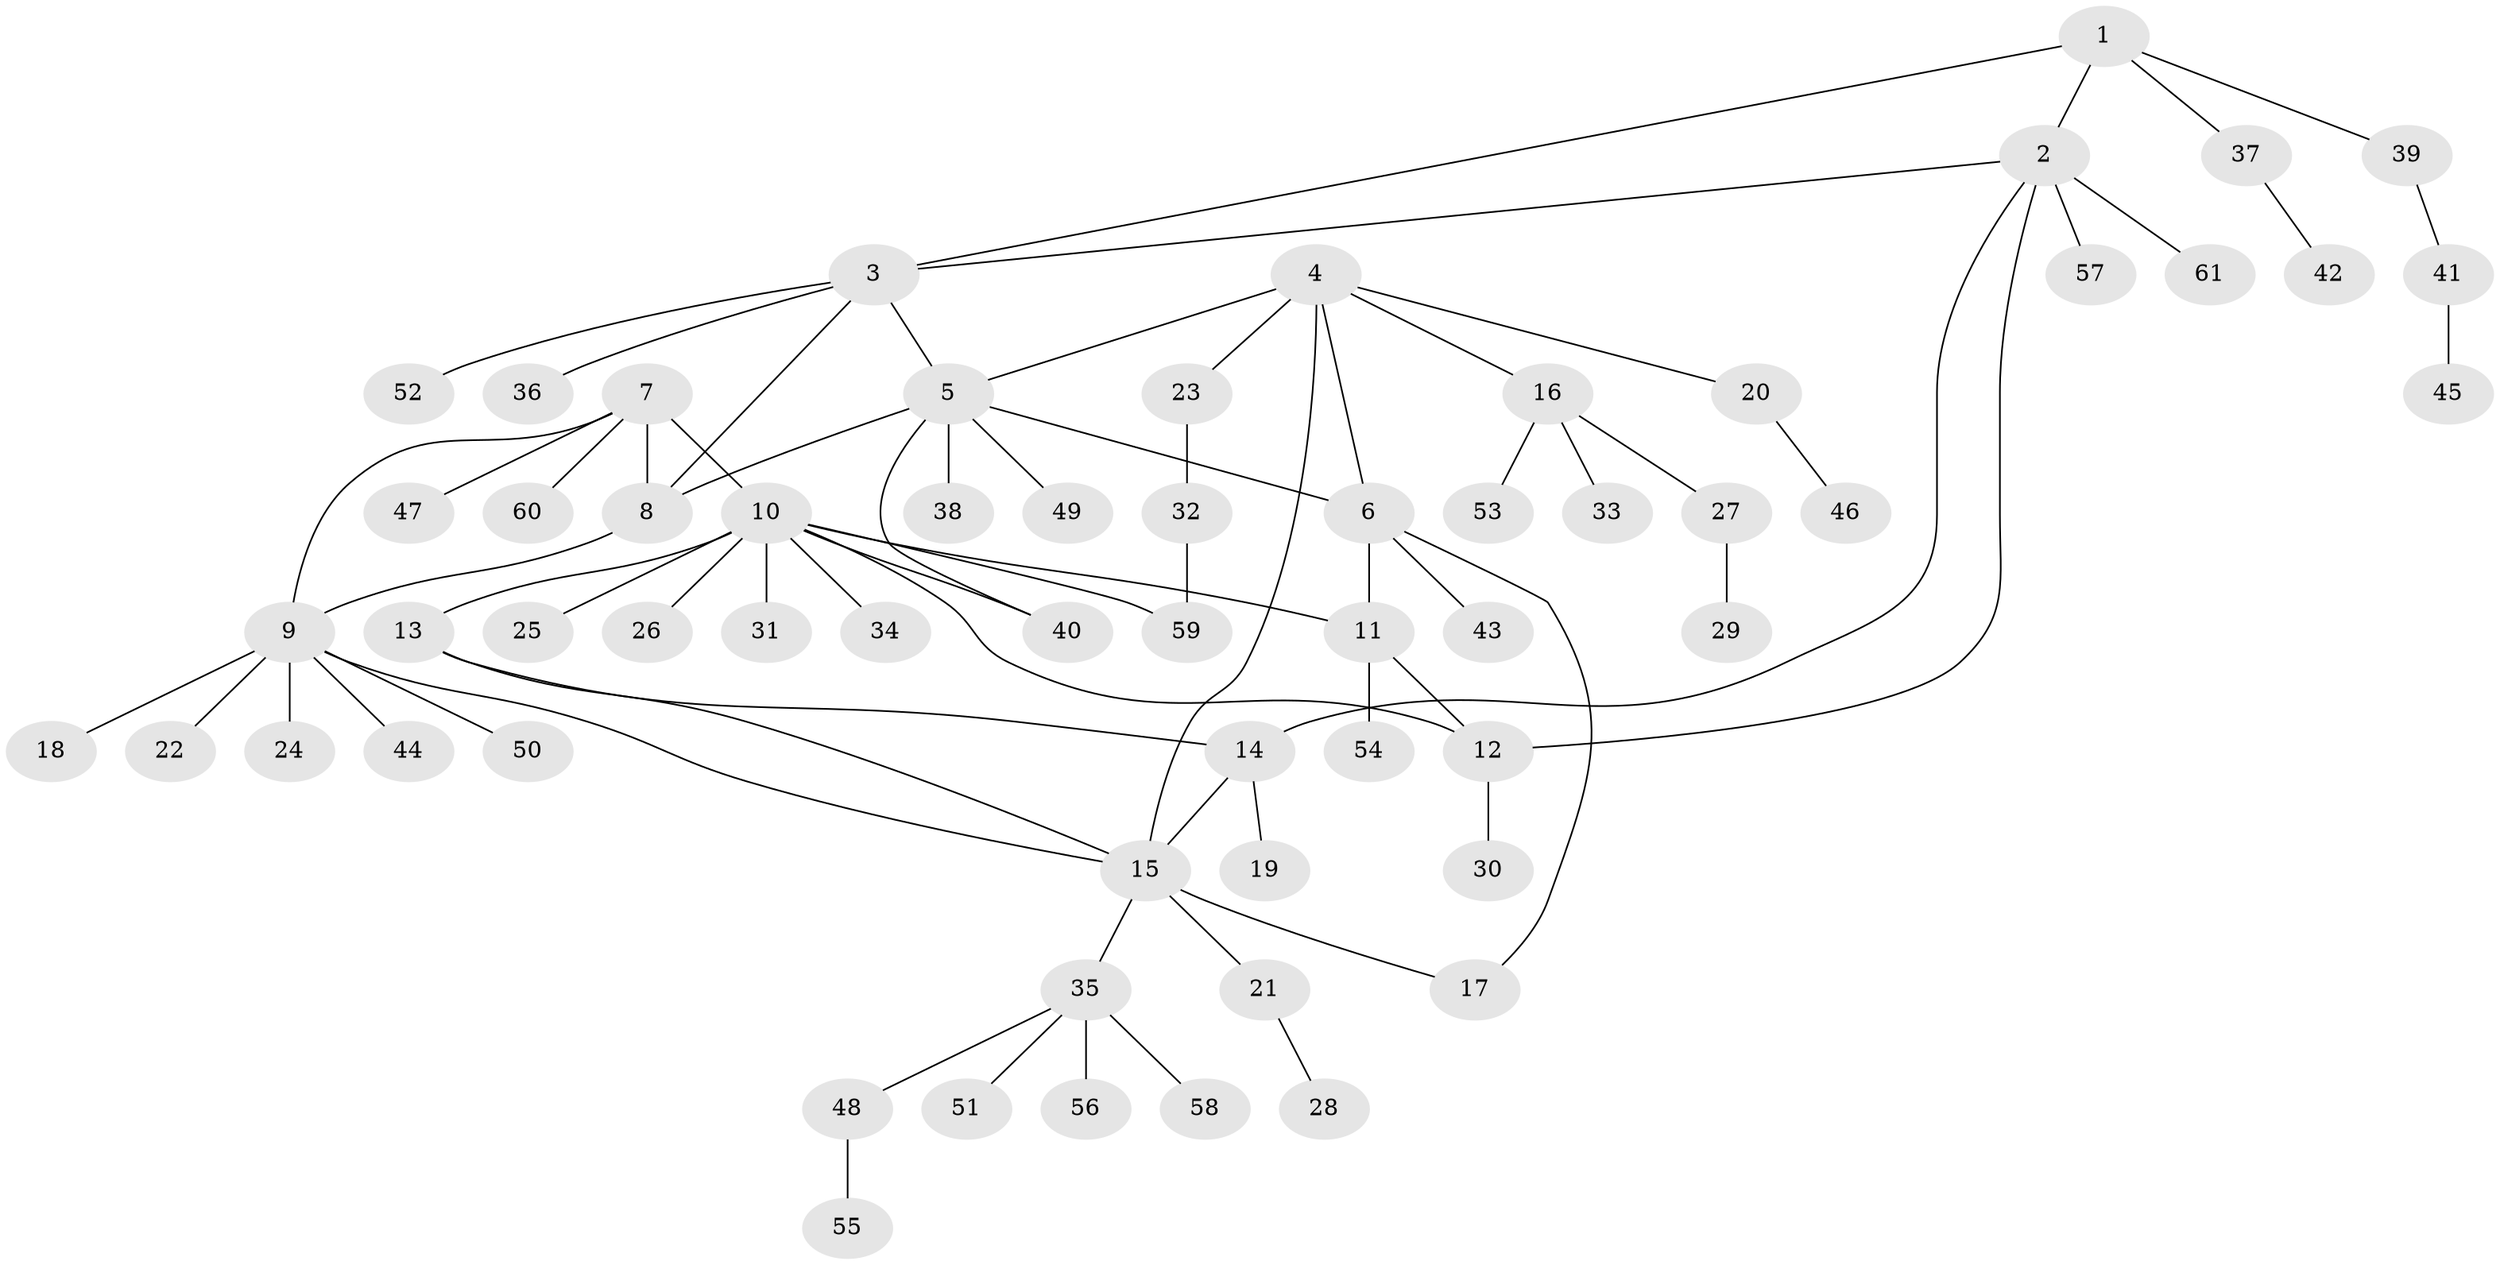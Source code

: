 // coarse degree distribution, {4: 0.1111111111111111, 5: 0.044444444444444446, 6: 0.06666666666666667, 3: 0.044444444444444446, 9: 0.022222222222222223, 11: 0.022222222222222223, 2: 0.1111111111111111, 1: 0.5777777777777777}
// Generated by graph-tools (version 1.1) at 2025/42/03/06/25 10:42:12]
// undirected, 61 vertices, 74 edges
graph export_dot {
graph [start="1"]
  node [color=gray90,style=filled];
  1;
  2;
  3;
  4;
  5;
  6;
  7;
  8;
  9;
  10;
  11;
  12;
  13;
  14;
  15;
  16;
  17;
  18;
  19;
  20;
  21;
  22;
  23;
  24;
  25;
  26;
  27;
  28;
  29;
  30;
  31;
  32;
  33;
  34;
  35;
  36;
  37;
  38;
  39;
  40;
  41;
  42;
  43;
  44;
  45;
  46;
  47;
  48;
  49;
  50;
  51;
  52;
  53;
  54;
  55;
  56;
  57;
  58;
  59;
  60;
  61;
  1 -- 2;
  1 -- 3;
  1 -- 37;
  1 -- 39;
  2 -- 3;
  2 -- 12;
  2 -- 14;
  2 -- 57;
  2 -- 61;
  3 -- 5;
  3 -- 8;
  3 -- 36;
  3 -- 52;
  4 -- 5;
  4 -- 6;
  4 -- 15;
  4 -- 16;
  4 -- 20;
  4 -- 23;
  5 -- 6;
  5 -- 8;
  5 -- 38;
  5 -- 40;
  5 -- 49;
  6 -- 11;
  6 -- 17;
  6 -- 43;
  7 -- 8;
  7 -- 9;
  7 -- 10;
  7 -- 47;
  7 -- 60;
  8 -- 9;
  9 -- 15;
  9 -- 18;
  9 -- 22;
  9 -- 24;
  9 -- 44;
  9 -- 50;
  10 -- 11;
  10 -- 12;
  10 -- 13;
  10 -- 25;
  10 -- 26;
  10 -- 31;
  10 -- 34;
  10 -- 40;
  10 -- 59;
  11 -- 12;
  11 -- 54;
  12 -- 30;
  13 -- 14;
  13 -- 15;
  14 -- 15;
  14 -- 19;
  15 -- 17;
  15 -- 21;
  15 -- 35;
  16 -- 27;
  16 -- 33;
  16 -- 53;
  20 -- 46;
  21 -- 28;
  23 -- 32;
  27 -- 29;
  32 -- 59;
  35 -- 48;
  35 -- 51;
  35 -- 56;
  35 -- 58;
  37 -- 42;
  39 -- 41;
  41 -- 45;
  48 -- 55;
}

